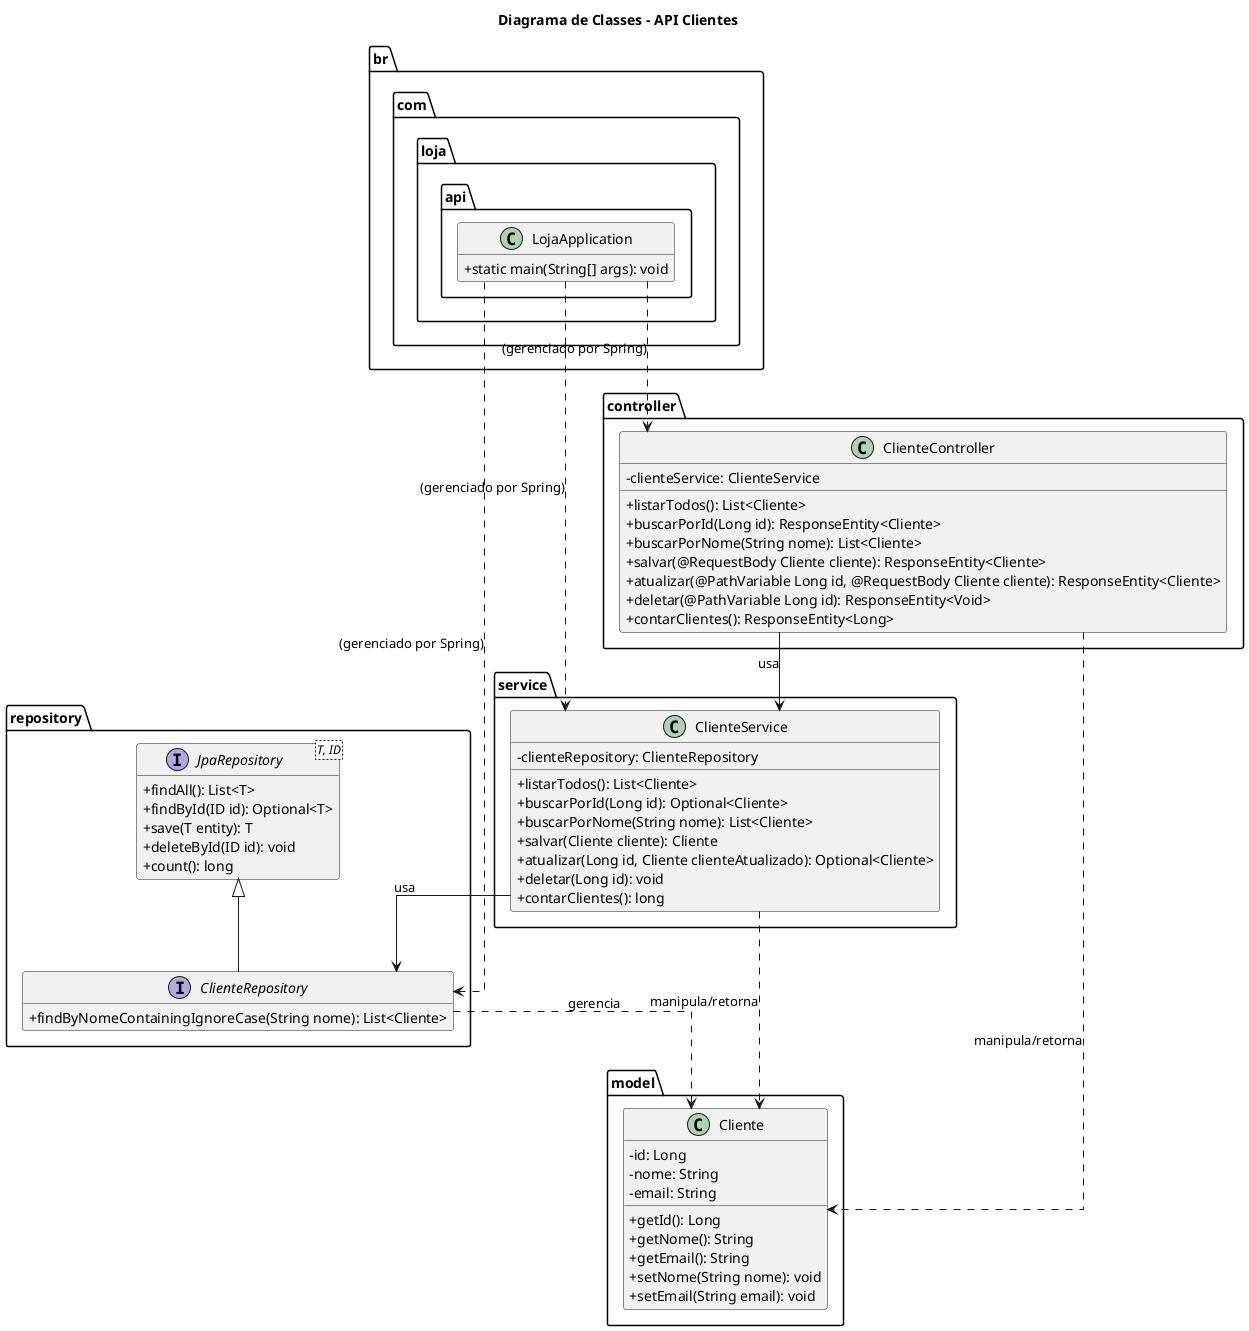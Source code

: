 @startuml
' Configurações para deixar o diagrama mais limpo
skinparam classAttributeIconSize 0
skinparam linetype ortho
hide empty members
title Diagrama de Classes - API Clientes

package model {
  class Cliente {
    - id: Long
    - nome: String
    - email: String
    + getId(): Long
    + getNome(): String
    + getEmail(): String
    + setNome(String nome): void
    + setEmail(String email): void
    ' Construtores e outros métodos se houver
  }
}

package repository {
  interface JpaRepository<T, ID> {
    + findAll(): List<T>
    + findById(ID id): Optional<T>
    + save(T entity): T
    + deleteById(ID id): void
    + count(): long
    ' ... outros métodos CRUD
  }

  interface ClienteRepository extends JpaRepository<Cliente, Long> {
    + findByNomeContainingIgnoreCase(String nome): List<Cliente>
    ' Outros métodos de consulta personalizados
  }
}

package service {
  class ClienteService {
    - clienteRepository: ClienteRepository
    + listarTodos(): List<Cliente>
    + buscarPorId(Long id): Optional<Cliente>
    + buscarPorNome(String nome): List<Cliente>
    + salvar(Cliente cliente): Cliente
    + atualizar(Long id, Cliente clienteAtualizado): Optional<Cliente>
    + deletar(Long id): void
    + contarClientes(): long
  }
}

package controller {
  class ClienteController {
    - clienteService: ClienteService
    + listarTodos(): List<Cliente>
    + buscarPorId(Long id): ResponseEntity<Cliente>
    + buscarPorNome(String nome): List<Cliente>
    + salvar(@RequestBody Cliente cliente): ResponseEntity<Cliente>
    + atualizar(@PathVariable Long id, @RequestBody Cliente cliente): ResponseEntity<Cliente>
    + deletar(@PathVariable Long id): ResponseEntity<Void>
    + contarClientes(): ResponseEntity<Long>
  }
}

package br {
  package com {
    package loja {
      package api {
        class LojaApplication {
          + static main(String[] args): void
        }
      }
    }
  }
}

' Relacionamentos
ClienteController --> ClienteService : usa
ClienteService --> ClienteRepository : usa

ClienteController ..> Cliente : manipula/retorna
ClienteService ..> Cliente : manipula/retorna
ClienteRepository ..> Cliente : gerencia

LojaApplication .[dashed].> ClienteController : (gerenciado por Spring)
LojaApplication .[dashed].> ClienteService : (gerenciado por Spring)
LojaApplication .[dashed].> ClienteRepository : (gerenciado por Spring)

@enduml
